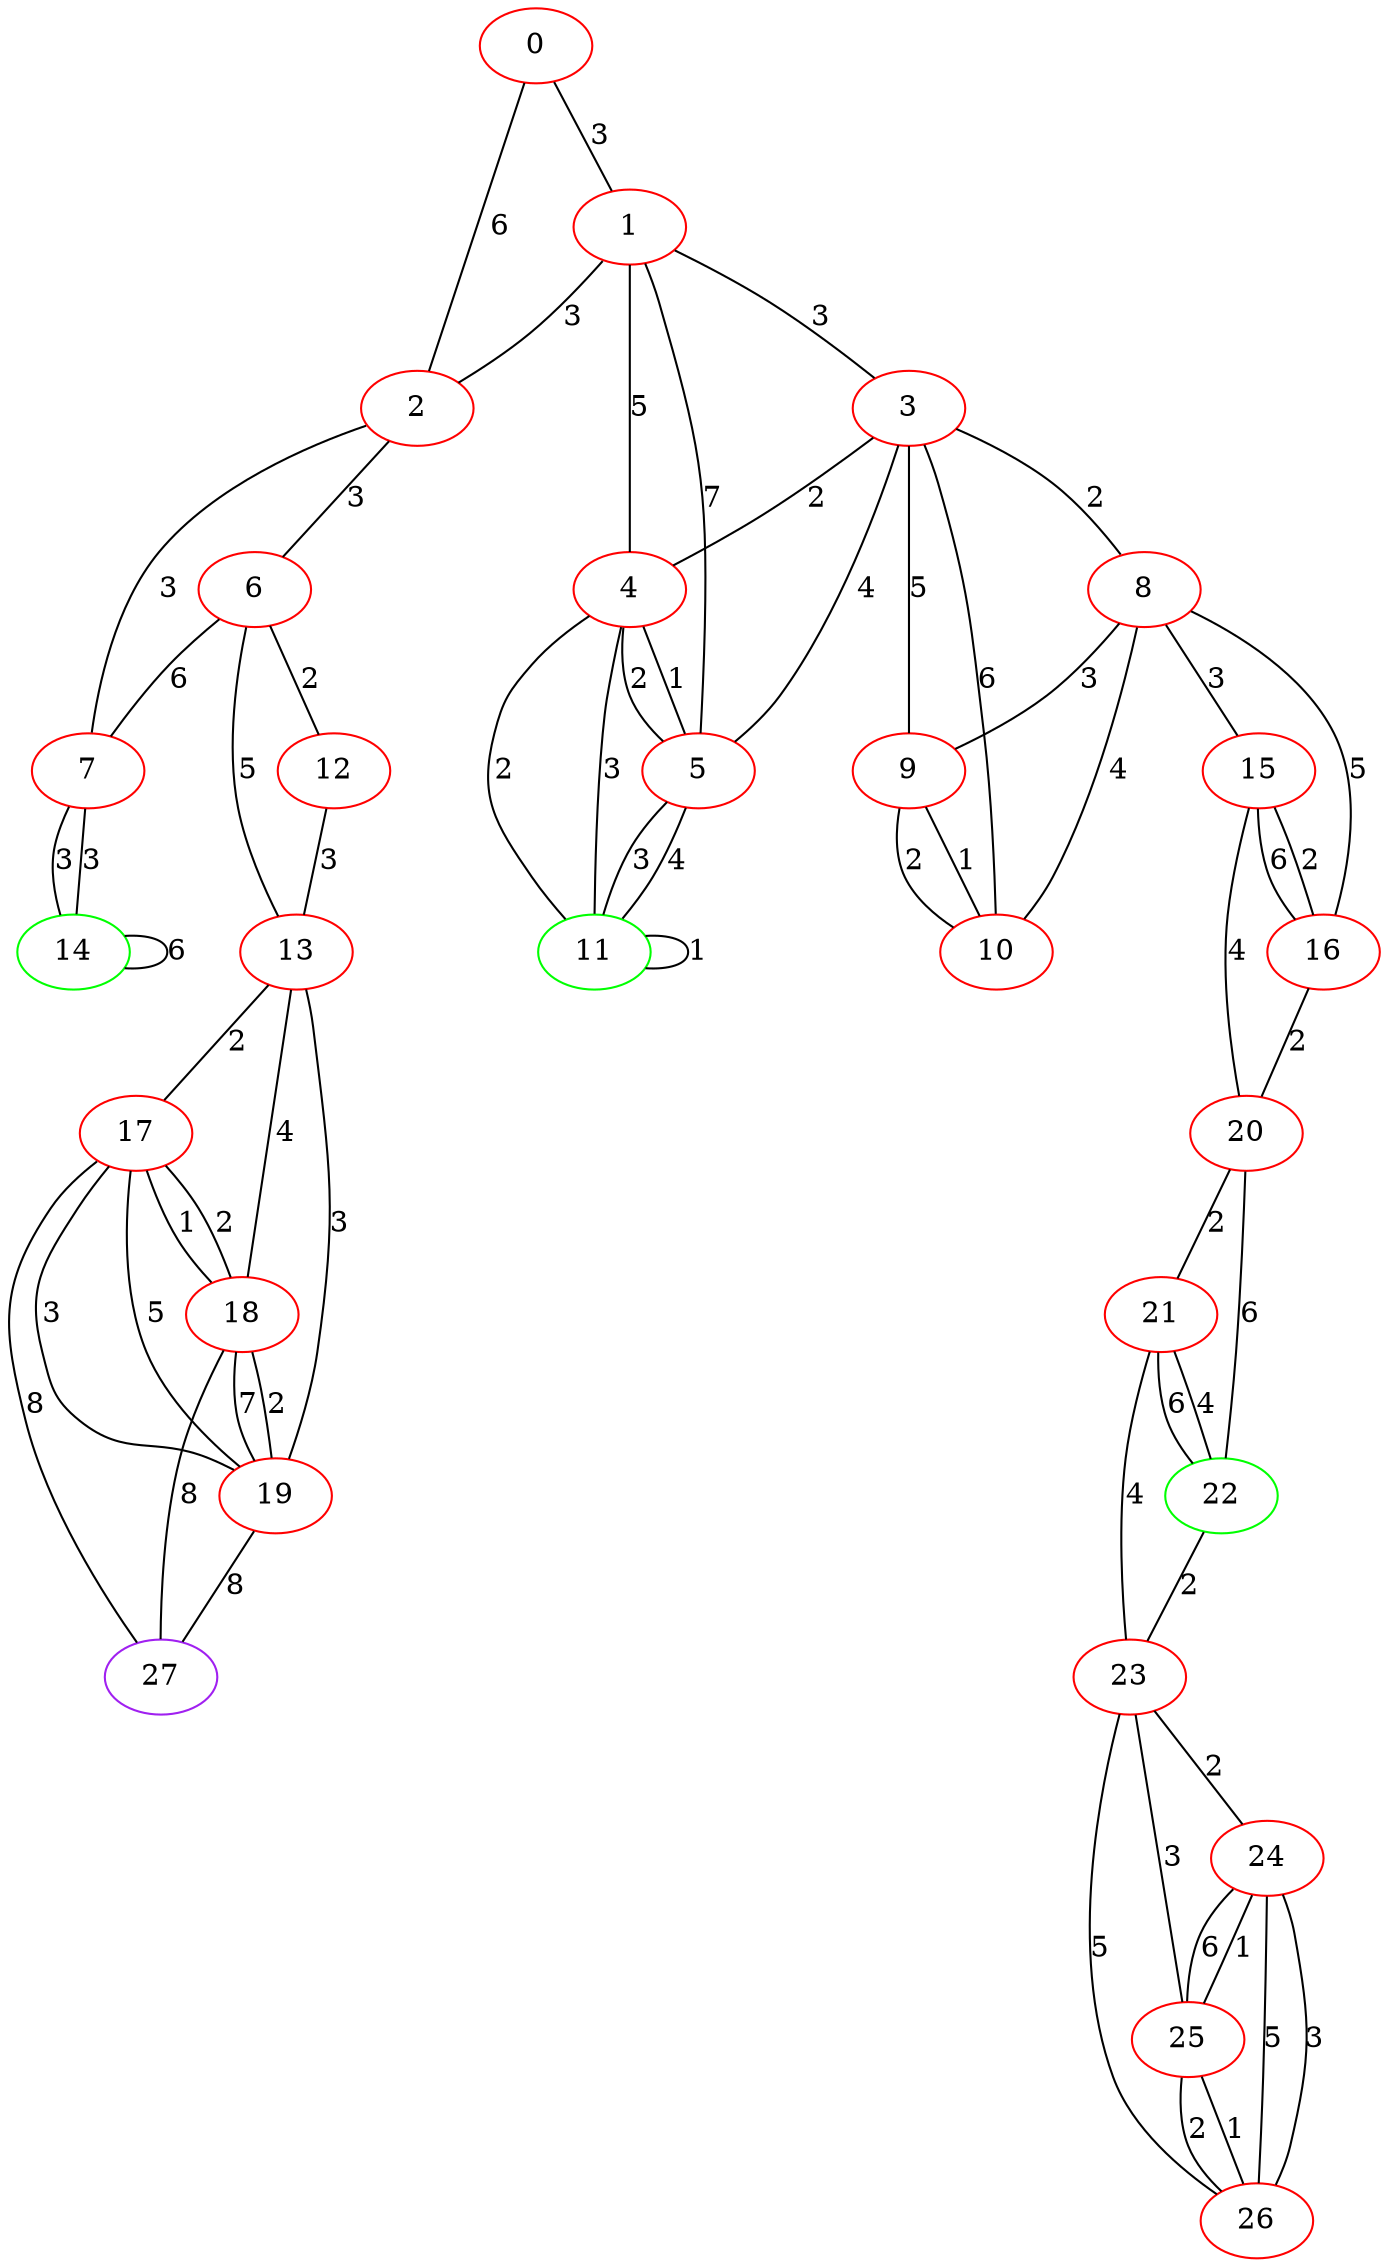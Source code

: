 graph "" {
0 [color=red, weight=1];
1 [color=red, weight=1];
2 [color=red, weight=1];
3 [color=red, weight=1];
4 [color=red, weight=1];
5 [color=red, weight=1];
6 [color=red, weight=1];
7 [color=red, weight=1];
8 [color=red, weight=1];
9 [color=red, weight=1];
10 [color=red, weight=1];
11 [color=green, weight=2];
12 [color=red, weight=1];
13 [color=red, weight=1];
14 [color=green, weight=2];
15 [color=red, weight=1];
16 [color=red, weight=1];
17 [color=red, weight=1];
18 [color=red, weight=1];
19 [color=red, weight=1];
20 [color=red, weight=1];
21 [color=red, weight=1];
22 [color=green, weight=2];
23 [color=red, weight=1];
24 [color=red, weight=1];
25 [color=red, weight=1];
26 [color=red, weight=1];
27 [color=purple, weight=4];
0 -- 1  [key=0, label=3];
0 -- 2  [key=0, label=6];
1 -- 2  [key=0, label=3];
1 -- 3  [key=0, label=3];
1 -- 4  [key=0, label=5];
1 -- 5  [key=0, label=7];
2 -- 6  [key=0, label=3];
2 -- 7  [key=0, label=3];
3 -- 4  [key=0, label=2];
3 -- 5  [key=0, label=4];
3 -- 8  [key=0, label=2];
3 -- 9  [key=0, label=5];
3 -- 10  [key=0, label=6];
4 -- 11  [key=0, label=2];
4 -- 11  [key=1, label=3];
4 -- 5  [key=0, label=1];
4 -- 5  [key=1, label=2];
5 -- 11  [key=0, label=3];
5 -- 11  [key=1, label=4];
6 -- 12  [key=0, label=2];
6 -- 13  [key=0, label=5];
6 -- 7  [key=0, label=6];
7 -- 14  [key=0, label=3];
7 -- 14  [key=1, label=3];
8 -- 16  [key=0, label=5];
8 -- 9  [key=0, label=3];
8 -- 10  [key=0, label=4];
8 -- 15  [key=0, label=3];
9 -- 10  [key=0, label=2];
9 -- 10  [key=1, label=1];
11 -- 11  [key=0, label=1];
12 -- 13  [key=0, label=3];
13 -- 17  [key=0, label=2];
13 -- 18  [key=0, label=4];
13 -- 19  [key=0, label=3];
14 -- 14  [key=0, label=6];
15 -- 16  [key=0, label=6];
15 -- 16  [key=1, label=2];
15 -- 20  [key=0, label=4];
16 -- 20  [key=0, label=2];
17 -- 27  [key=0, label=8];
17 -- 18  [key=0, label=1];
17 -- 18  [key=1, label=2];
17 -- 19  [key=0, label=3];
17 -- 19  [key=1, label=5];
18 -- 27  [key=0, label=8];
18 -- 19  [key=0, label=2];
18 -- 19  [key=1, label=7];
19 -- 27  [key=0, label=8];
20 -- 21  [key=0, label=2];
20 -- 22  [key=0, label=6];
21 -- 22  [key=0, label=6];
21 -- 22  [key=1, label=4];
21 -- 23  [key=0, label=4];
22 -- 23  [key=0, label=2];
23 -- 24  [key=0, label=2];
23 -- 25  [key=0, label=3];
23 -- 26  [key=0, label=5];
24 -- 25  [key=0, label=6];
24 -- 25  [key=1, label=1];
24 -- 26  [key=0, label=5];
24 -- 26  [key=1, label=3];
25 -- 26  [key=0, label=1];
25 -- 26  [key=1, label=2];
}
